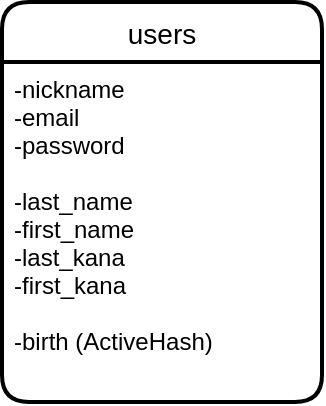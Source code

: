 <mxfile>
    <diagram id="izcaVTZ0VVsVZIND9Gvh" name="ページ1">
        <mxGraphModel dx="736" dy="682" grid="1" gridSize="10" guides="1" tooltips="1" connect="1" arrows="1" fold="1" page="1" pageScale="1" pageWidth="827" pageHeight="1169" math="0" shadow="0">
            <root>
                <mxCell id="0"/>
                <mxCell id="1" parent="0"/>
                <mxCell id="2" value="users" style="swimlane;childLayout=stackLayout;horizontal=1;startSize=30;horizontalStack=0;rounded=1;fontSize=14;fontStyle=0;strokeWidth=2;resizeParent=0;resizeLast=1;shadow=0;dashed=0;align=center;" vertex="1" parent="1">
                    <mxGeometry x="40" y="40" width="160" height="200" as="geometry"/>
                </mxCell>
                <mxCell id="3" value="-nickname&#10;-email&#10;-password&#10;&#10;-last_name&#10;-first_name&#10;-last_kana&#10;-first_kana&#10;&#10;-birth (ActiveHash)" style="align=left;strokeColor=none;fillColor=none;spacingLeft=4;fontSize=12;verticalAlign=top;resizable=0;rotatable=0;part=1;" vertex="1" parent="2">
                    <mxGeometry y="30" width="160" height="170" as="geometry"/>
                </mxCell>
            </root>
        </mxGraphModel>
    </diagram>
</mxfile>